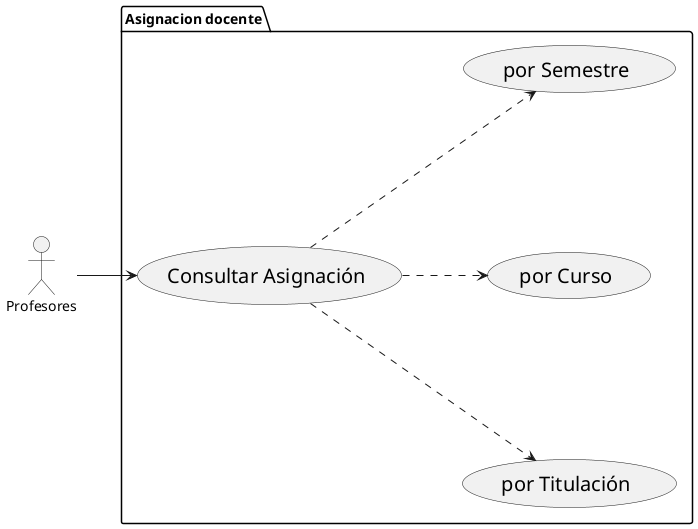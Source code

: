 @startuml
left to right direction

skinparam usecase {
    FontSize 20
}

skinparam nodesep 160

actor "Profesores" as prof

package "Asignacion docente" as porVarPackage {
    usecase "Consultar Asignación" as consAsig
    usecase "por Titulación" as porTit
    usecase "por Curso" as porCurso
    usecase "por Semestre" as porSem
}

consAsig ..> porTit
consAsig ..> porCurso
consAsig ..> porSem

prof --> consAsig
@enduml